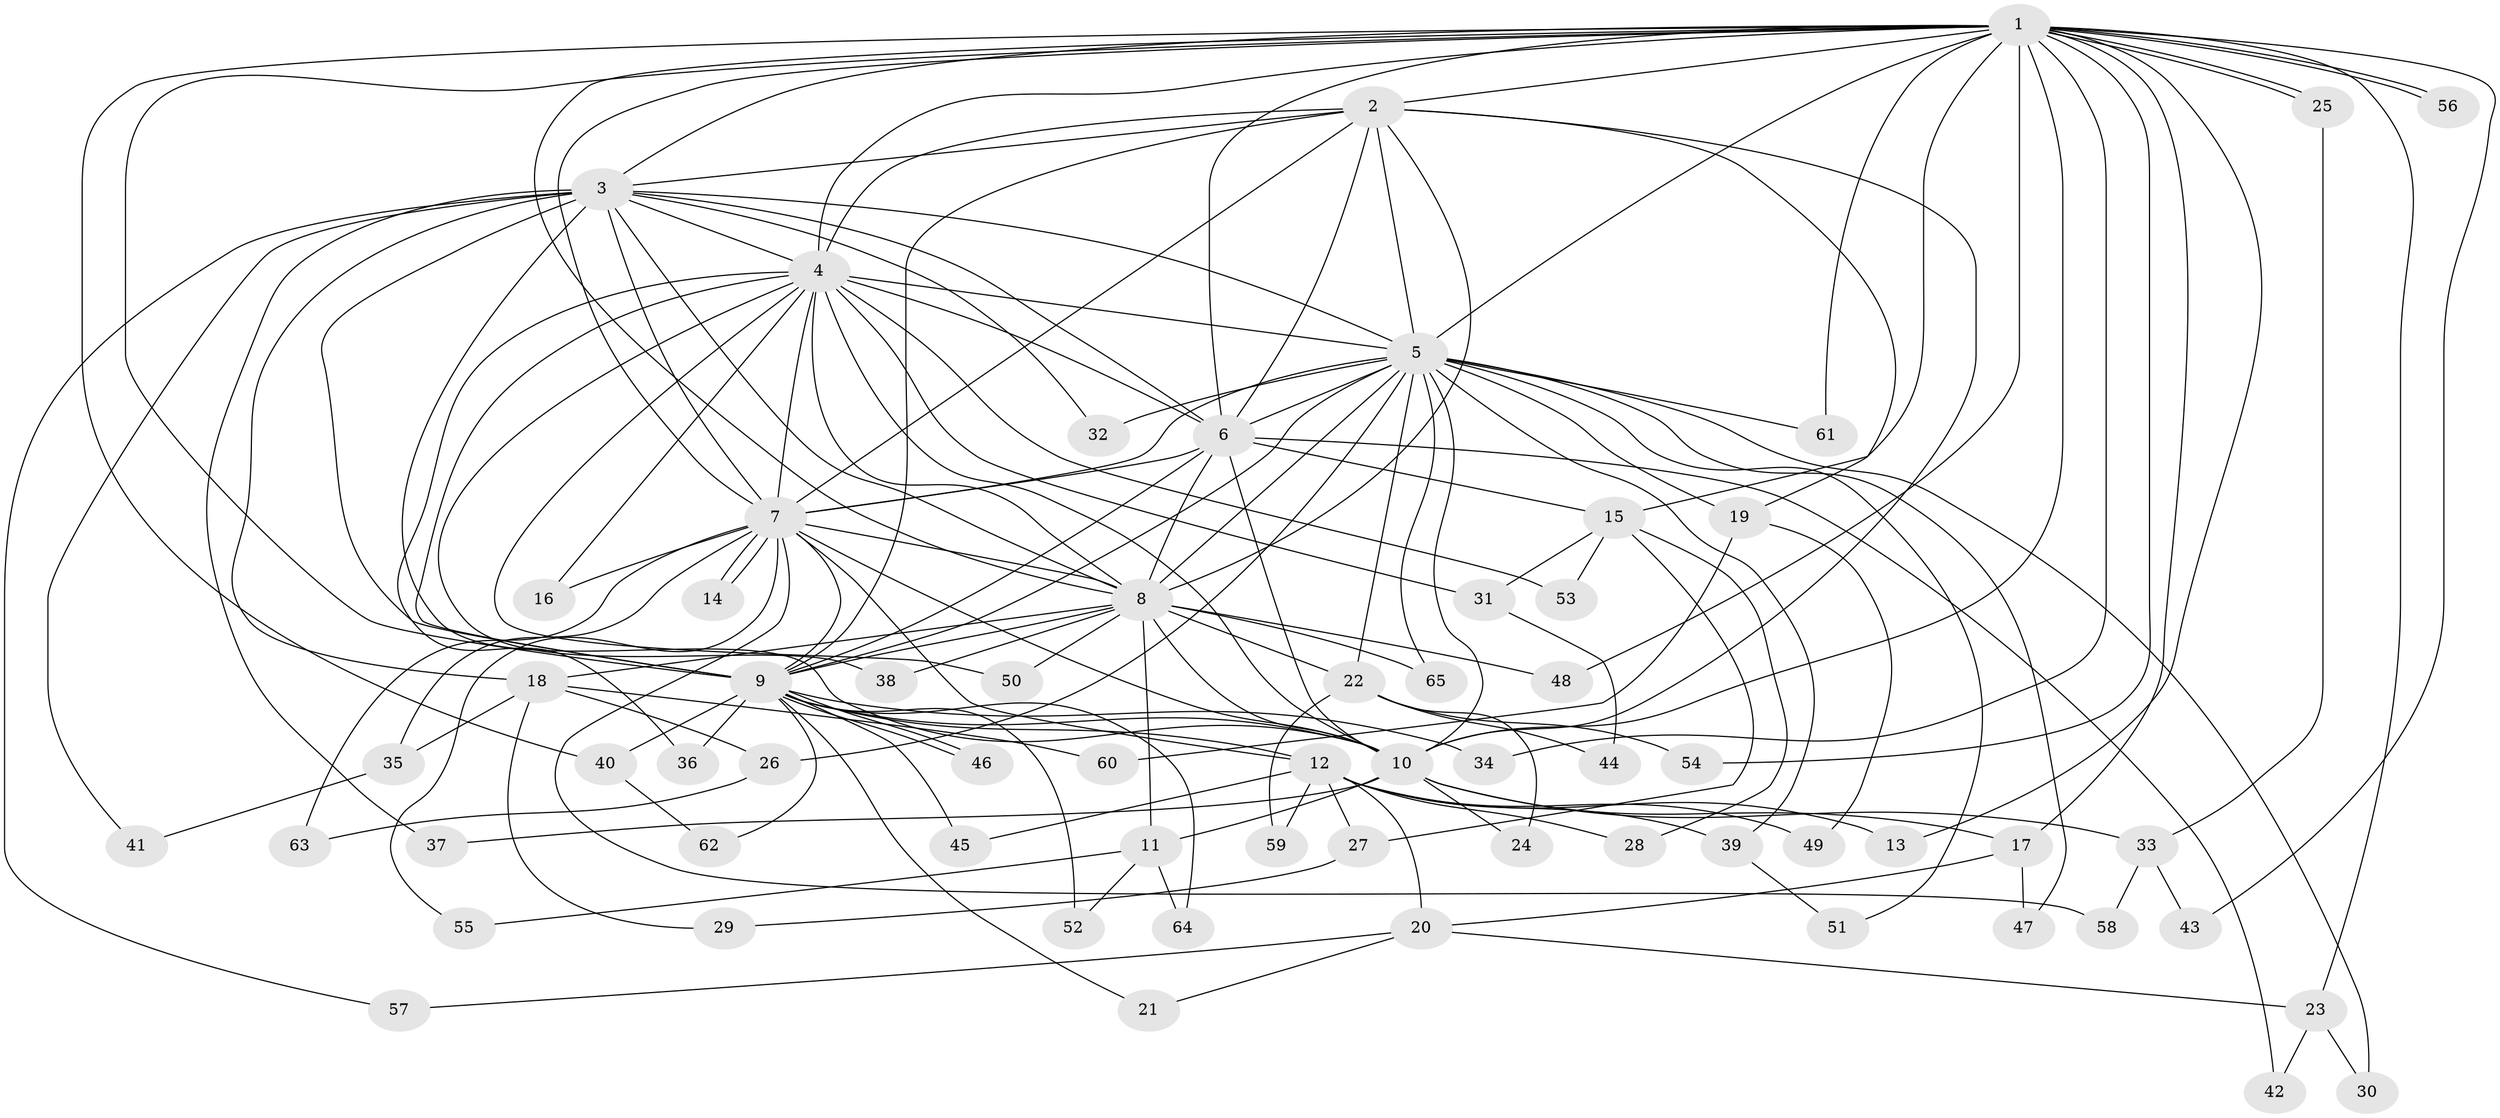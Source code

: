 // coarse degree distribution, {21: 0.02127659574468085, 17: 0.0425531914893617, 13: 0.06382978723404255, 10: 0.02127659574468085, 16: 0.0425531914893617, 12: 0.02127659574468085, 5: 0.02127659574468085, 2: 0.5319148936170213, 7: 0.0425531914893617, 4: 0.0851063829787234, 3: 0.06382978723404255, 1: 0.0425531914893617}
// Generated by graph-tools (version 1.1) at 2025/23/03/03/25 07:23:42]
// undirected, 65 vertices, 155 edges
graph export_dot {
graph [start="1"]
  node [color=gray90,style=filled];
  1;
  2;
  3;
  4;
  5;
  6;
  7;
  8;
  9;
  10;
  11;
  12;
  13;
  14;
  15;
  16;
  17;
  18;
  19;
  20;
  21;
  22;
  23;
  24;
  25;
  26;
  27;
  28;
  29;
  30;
  31;
  32;
  33;
  34;
  35;
  36;
  37;
  38;
  39;
  40;
  41;
  42;
  43;
  44;
  45;
  46;
  47;
  48;
  49;
  50;
  51;
  52;
  53;
  54;
  55;
  56;
  57;
  58;
  59;
  60;
  61;
  62;
  63;
  64;
  65;
  1 -- 2;
  1 -- 3;
  1 -- 4;
  1 -- 5;
  1 -- 6;
  1 -- 7;
  1 -- 8;
  1 -- 9;
  1 -- 10;
  1 -- 13;
  1 -- 15;
  1 -- 17;
  1 -- 23;
  1 -- 25;
  1 -- 25;
  1 -- 34;
  1 -- 40;
  1 -- 43;
  1 -- 48;
  1 -- 54;
  1 -- 56;
  1 -- 56;
  1 -- 61;
  2 -- 3;
  2 -- 4;
  2 -- 5;
  2 -- 6;
  2 -- 7;
  2 -- 8;
  2 -- 9;
  2 -- 10;
  2 -- 19;
  3 -- 4;
  3 -- 5;
  3 -- 6;
  3 -- 7;
  3 -- 8;
  3 -- 9;
  3 -- 10;
  3 -- 18;
  3 -- 32;
  3 -- 37;
  3 -- 41;
  3 -- 57;
  4 -- 5;
  4 -- 6;
  4 -- 7;
  4 -- 8;
  4 -- 9;
  4 -- 10;
  4 -- 16;
  4 -- 31;
  4 -- 36;
  4 -- 38;
  4 -- 50;
  4 -- 53;
  5 -- 6;
  5 -- 7;
  5 -- 8;
  5 -- 9;
  5 -- 10;
  5 -- 19;
  5 -- 22;
  5 -- 26;
  5 -- 30;
  5 -- 32;
  5 -- 39;
  5 -- 47;
  5 -- 51;
  5 -- 61;
  5 -- 65;
  6 -- 7;
  6 -- 8;
  6 -- 9;
  6 -- 10;
  6 -- 15;
  6 -- 42;
  7 -- 8;
  7 -- 9;
  7 -- 10;
  7 -- 12;
  7 -- 14;
  7 -- 14;
  7 -- 16;
  7 -- 35;
  7 -- 55;
  7 -- 58;
  7 -- 63;
  8 -- 9;
  8 -- 10;
  8 -- 11;
  8 -- 18;
  8 -- 22;
  8 -- 38;
  8 -- 48;
  8 -- 50;
  8 -- 65;
  9 -- 10;
  9 -- 12;
  9 -- 21;
  9 -- 34;
  9 -- 36;
  9 -- 40;
  9 -- 45;
  9 -- 46;
  9 -- 46;
  9 -- 52;
  9 -- 62;
  9 -- 64;
  10 -- 11;
  10 -- 17;
  10 -- 24;
  10 -- 33;
  10 -- 37;
  11 -- 52;
  11 -- 55;
  11 -- 64;
  12 -- 13;
  12 -- 20;
  12 -- 27;
  12 -- 28;
  12 -- 39;
  12 -- 45;
  12 -- 49;
  12 -- 59;
  15 -- 27;
  15 -- 28;
  15 -- 31;
  15 -- 53;
  17 -- 20;
  17 -- 47;
  18 -- 26;
  18 -- 29;
  18 -- 35;
  18 -- 60;
  19 -- 49;
  19 -- 60;
  20 -- 21;
  20 -- 23;
  20 -- 57;
  22 -- 24;
  22 -- 44;
  22 -- 54;
  22 -- 59;
  23 -- 30;
  23 -- 42;
  25 -- 33;
  26 -- 63;
  27 -- 29;
  31 -- 44;
  33 -- 43;
  33 -- 58;
  35 -- 41;
  39 -- 51;
  40 -- 62;
}
